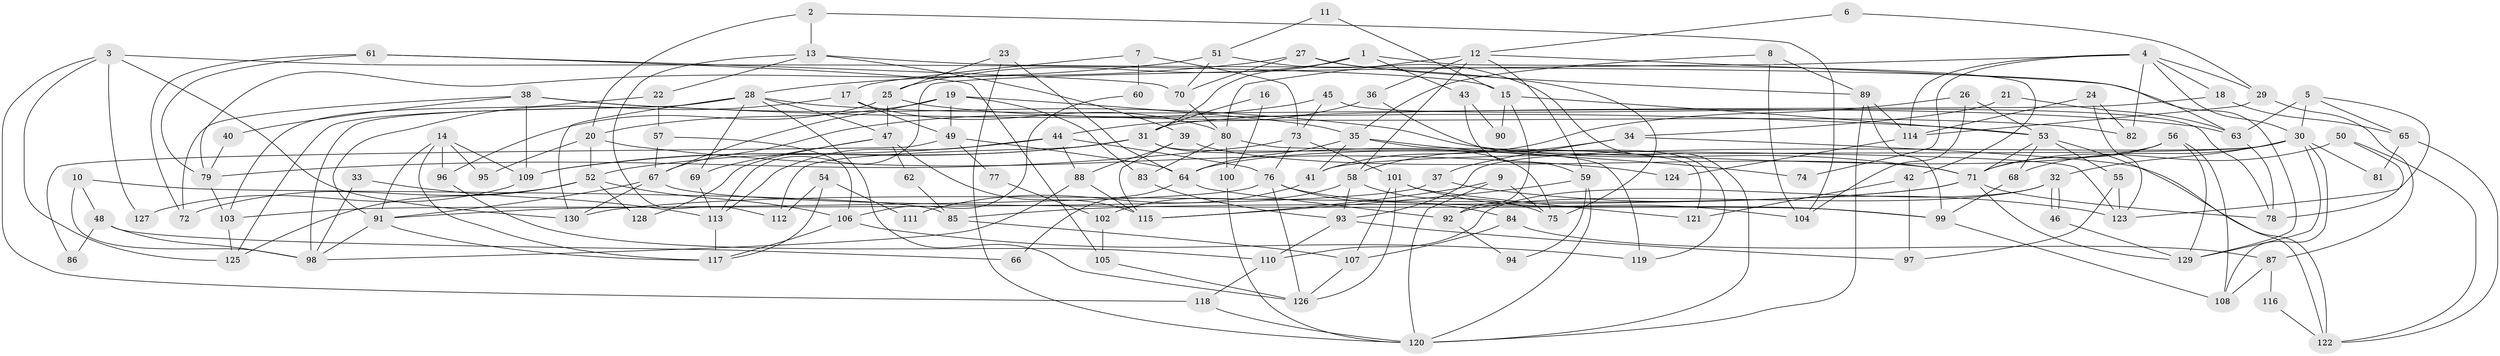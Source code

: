// Generated by graph-tools (version 1.1) at 2025/50/03/09/25 03:50:04]
// undirected, 130 vertices, 260 edges
graph export_dot {
graph [start="1"]
  node [color=gray90,style=filled];
  1;
  2;
  3;
  4;
  5;
  6;
  7;
  8;
  9;
  10;
  11;
  12;
  13;
  14;
  15;
  16;
  17;
  18;
  19;
  20;
  21;
  22;
  23;
  24;
  25;
  26;
  27;
  28;
  29;
  30;
  31;
  32;
  33;
  34;
  35;
  36;
  37;
  38;
  39;
  40;
  41;
  42;
  43;
  44;
  45;
  46;
  47;
  48;
  49;
  50;
  51;
  52;
  53;
  54;
  55;
  56;
  57;
  58;
  59;
  60;
  61;
  62;
  63;
  64;
  65;
  66;
  67;
  68;
  69;
  70;
  71;
  72;
  73;
  74;
  75;
  76;
  77;
  78;
  79;
  80;
  81;
  82;
  83;
  84;
  85;
  86;
  87;
  88;
  89;
  90;
  91;
  92;
  93;
  94;
  95;
  96;
  97;
  98;
  99;
  100;
  101;
  102;
  103;
  104;
  105;
  106;
  107;
  108;
  109;
  110;
  111;
  112;
  113;
  114;
  115;
  116;
  117;
  118;
  119;
  120;
  121;
  122;
  123;
  124;
  125;
  126;
  127;
  128;
  129;
  130;
  1 -- 25;
  1 -- 42;
  1 -- 31;
  1 -- 43;
  2 -- 104;
  2 -- 13;
  2 -- 20;
  3 -- 125;
  3 -- 15;
  3 -- 118;
  3 -- 127;
  3 -- 130;
  4 -- 18;
  4 -- 30;
  4 -- 29;
  4 -- 74;
  4 -- 82;
  4 -- 113;
  4 -- 114;
  5 -- 63;
  5 -- 30;
  5 -- 65;
  5 -- 123;
  6 -- 12;
  6 -- 29;
  7 -- 17;
  7 -- 73;
  7 -- 60;
  8 -- 89;
  8 -- 35;
  8 -- 104;
  9 -- 120;
  9 -- 75;
  9 -- 115;
  10 -- 85;
  10 -- 98;
  10 -- 48;
  11 -- 51;
  11 -- 15;
  12 -- 80;
  12 -- 63;
  12 -- 36;
  12 -- 58;
  12 -- 59;
  13 -- 129;
  13 -- 39;
  13 -- 22;
  13 -- 112;
  14 -- 109;
  14 -- 117;
  14 -- 91;
  14 -- 95;
  14 -- 96;
  15 -- 53;
  15 -- 92;
  15 -- 90;
  16 -- 100;
  16 -- 31;
  17 -- 91;
  17 -- 80;
  17 -- 49;
  18 -- 65;
  18 -- 31;
  19 -- 20;
  19 -- 83;
  19 -- 35;
  19 -- 49;
  19 -- 67;
  20 -- 52;
  20 -- 95;
  20 -- 124;
  21 -- 63;
  21 -- 34;
  22 -- 103;
  22 -- 57;
  23 -- 120;
  23 -- 64;
  23 -- 25;
  24 -- 114;
  24 -- 82;
  24 -- 123;
  25 -- 96;
  25 -- 47;
  25 -- 82;
  26 -- 41;
  26 -- 53;
  26 -- 104;
  27 -- 70;
  27 -- 28;
  27 -- 75;
  27 -- 89;
  28 -- 130;
  28 -- 47;
  28 -- 63;
  28 -- 69;
  28 -- 98;
  28 -- 125;
  28 -- 126;
  29 -- 114;
  29 -- 87;
  30 -- 108;
  30 -- 129;
  30 -- 32;
  30 -- 41;
  30 -- 68;
  30 -- 81;
  30 -- 93;
  31 -- 75;
  31 -- 52;
  31 -- 109;
  31 -- 112;
  31 -- 119;
  32 -- 46;
  32 -- 46;
  32 -- 92;
  32 -- 110;
  33 -- 113;
  33 -- 98;
  34 -- 58;
  34 -- 122;
  34 -- 37;
  35 -- 64;
  35 -- 41;
  35 -- 74;
  35 -- 121;
  36 -- 44;
  36 -- 119;
  37 -- 123;
  37 -- 103;
  38 -- 71;
  38 -- 53;
  38 -- 40;
  38 -- 72;
  38 -- 109;
  39 -- 115;
  39 -- 88;
  39 -- 71;
  40 -- 79;
  41 -- 111;
  42 -- 97;
  42 -- 121;
  43 -- 59;
  43 -- 90;
  44 -- 88;
  44 -- 109;
  44 -- 76;
  44 -- 113;
  45 -- 73;
  45 -- 67;
  45 -- 78;
  46 -- 129;
  47 -- 69;
  47 -- 62;
  47 -- 115;
  47 -- 128;
  48 -- 98;
  48 -- 66;
  48 -- 86;
  49 -- 64;
  49 -- 77;
  49 -- 86;
  50 -- 78;
  50 -- 71;
  50 -- 122;
  51 -- 120;
  51 -- 79;
  51 -- 70;
  52 -- 106;
  52 -- 72;
  52 -- 125;
  52 -- 128;
  53 -- 68;
  53 -- 71;
  53 -- 55;
  53 -- 122;
  54 -- 117;
  54 -- 112;
  54 -- 111;
  55 -- 123;
  55 -- 97;
  56 -- 71;
  56 -- 108;
  56 -- 64;
  56 -- 129;
  57 -- 67;
  57 -- 106;
  58 -- 93;
  58 -- 75;
  58 -- 102;
  59 -- 115;
  59 -- 94;
  59 -- 120;
  60 -- 106;
  61 -- 79;
  61 -- 72;
  61 -- 70;
  61 -- 105;
  62 -- 85;
  63 -- 78;
  64 -- 66;
  64 -- 92;
  65 -- 122;
  65 -- 81;
  67 -- 91;
  67 -- 99;
  67 -- 130;
  68 -- 99;
  69 -- 113;
  70 -- 80;
  71 -- 130;
  71 -- 78;
  71 -- 85;
  71 -- 129;
  73 -- 101;
  73 -- 76;
  73 -- 79;
  76 -- 91;
  76 -- 84;
  76 -- 99;
  76 -- 126;
  77 -- 102;
  79 -- 103;
  80 -- 123;
  80 -- 83;
  80 -- 100;
  83 -- 93;
  84 -- 107;
  84 -- 87;
  85 -- 107;
  87 -- 108;
  87 -- 116;
  88 -- 98;
  88 -- 115;
  89 -- 99;
  89 -- 114;
  89 -- 120;
  91 -- 117;
  91 -- 98;
  92 -- 94;
  93 -- 110;
  93 -- 97;
  96 -- 110;
  99 -- 108;
  100 -- 120;
  101 -- 126;
  101 -- 104;
  101 -- 107;
  101 -- 121;
  102 -- 105;
  103 -- 125;
  105 -- 126;
  106 -- 119;
  106 -- 117;
  107 -- 126;
  109 -- 127;
  110 -- 118;
  113 -- 117;
  114 -- 124;
  116 -- 122;
  118 -- 120;
}
